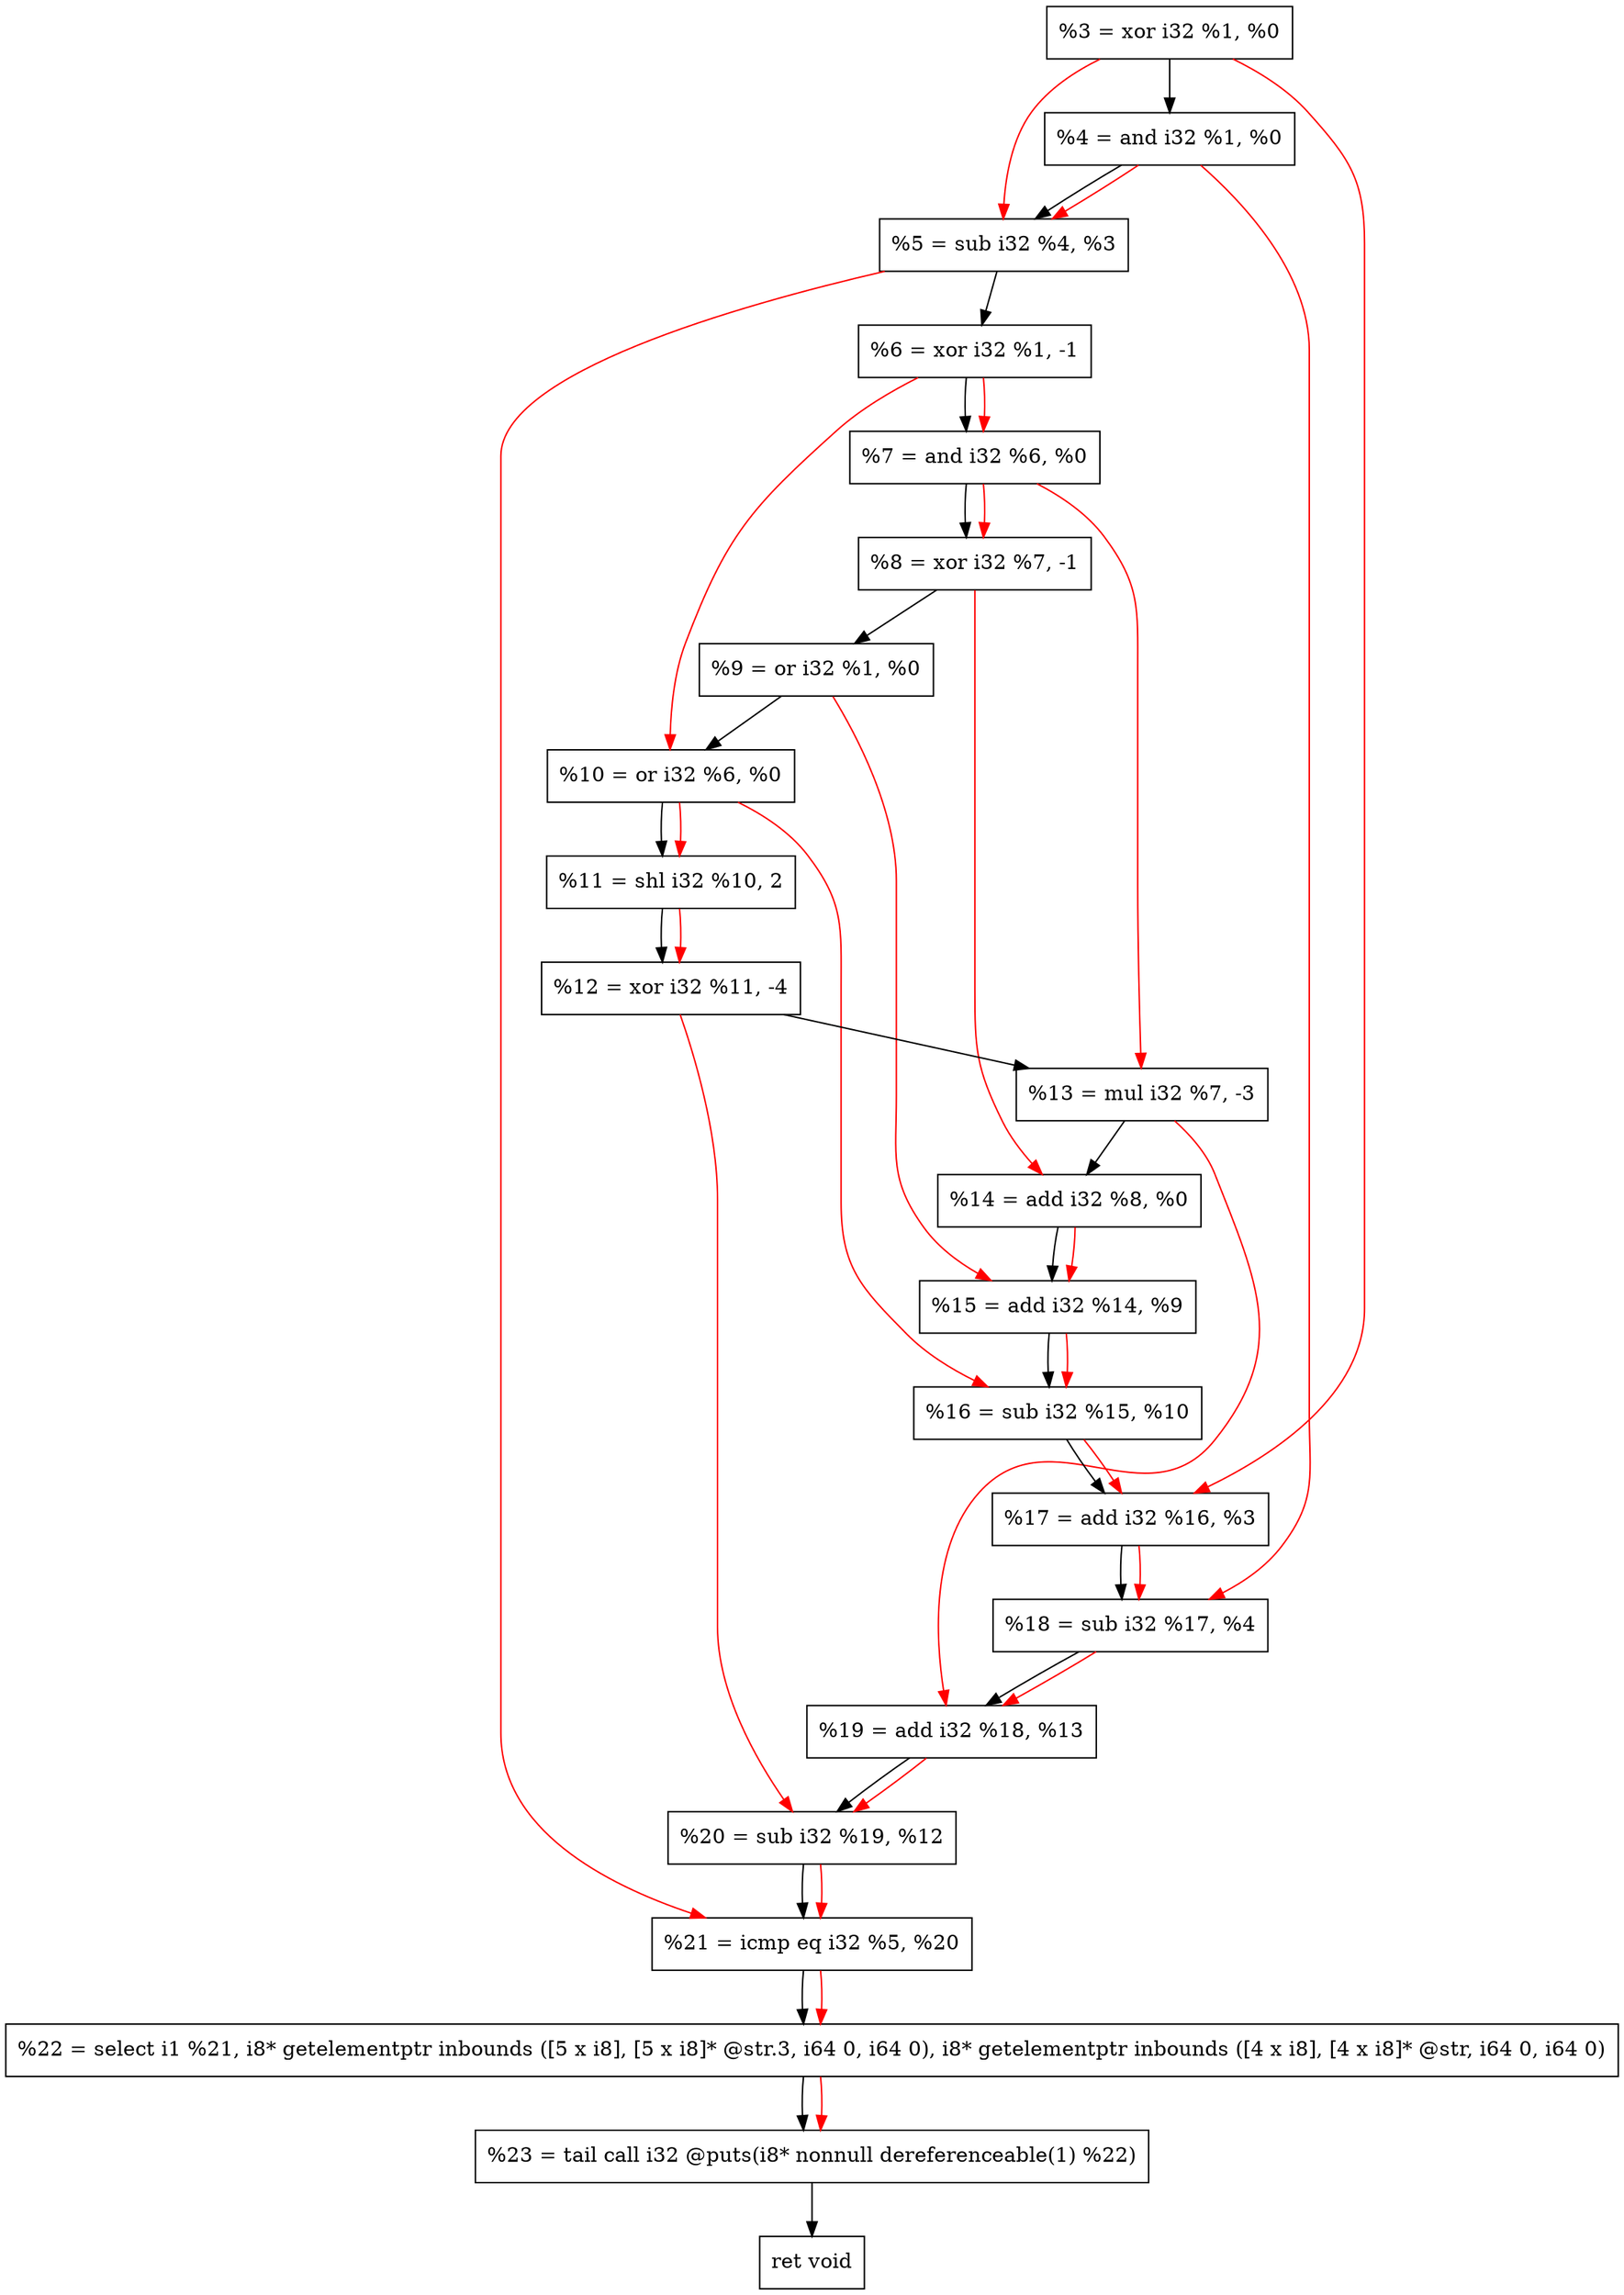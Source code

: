 digraph "DFG for'crackme' function" {
	Node0x59a450[shape=record, label="  %3 = xor i32 %1, %0"];
	Node0x59a4c0[shape=record, label="  %4 = and i32 %1, %0"];
	Node0x59a580[shape=record, label="  %5 = sub i32 %4, %3"];
	Node0x59ac00[shape=record, label="  %6 = xor i32 %1, -1"];
	Node0x59ac70[shape=record, label="  %7 = and i32 %6, %0"];
	Node0x59ace0[shape=record, label="  %8 = xor i32 %7, -1"];
	Node0x59ad50[shape=record, label="  %9 = or i32 %1, %0"];
	Node0x59adc0[shape=record, label="  %10 = or i32 %6, %0"];
	Node0x59ae60[shape=record, label="  %11 = shl i32 %10, 2"];
	Node0x59af00[shape=record, label="  %12 = xor i32 %11, -4"];
	Node0x59afa0[shape=record, label="  %13 = mul i32 %7, -3"];
	Node0x59b010[shape=record, label="  %14 = add i32 %8, %0"];
	Node0x59b080[shape=record, label="  %15 = add i32 %14, %9"];
	Node0x59b0f0[shape=record, label="  %16 = sub i32 %15, %10"];
	Node0x59b160[shape=record, label="  %17 = add i32 %16, %3"];
	Node0x59b1d0[shape=record, label="  %18 = sub i32 %17, %4"];
	Node0x59b240[shape=record, label="  %19 = add i32 %18, %13"];
	Node0x59b2b0[shape=record, label="  %20 = sub i32 %19, %12"];
	Node0x59b320[shape=record, label="  %21 = icmp eq i32 %5, %20"];
	Node0x53b268[shape=record, label="  %22 = select i1 %21, i8* getelementptr inbounds ([5 x i8], [5 x i8]* @str.3, i64 0, i64 0), i8* getelementptr inbounds ([4 x i8], [4 x i8]* @str, i64 0, i64 0)"];
	Node0x59b7c0[shape=record, label="  %23 = tail call i32 @puts(i8* nonnull dereferenceable(1) %22)"];
	Node0x59b810[shape=record, label="  ret void"];
	Node0x59a450 -> Node0x59a4c0;
	Node0x59a4c0 -> Node0x59a580;
	Node0x59a580 -> Node0x59ac00;
	Node0x59ac00 -> Node0x59ac70;
	Node0x59ac70 -> Node0x59ace0;
	Node0x59ace0 -> Node0x59ad50;
	Node0x59ad50 -> Node0x59adc0;
	Node0x59adc0 -> Node0x59ae60;
	Node0x59ae60 -> Node0x59af00;
	Node0x59af00 -> Node0x59afa0;
	Node0x59afa0 -> Node0x59b010;
	Node0x59b010 -> Node0x59b080;
	Node0x59b080 -> Node0x59b0f0;
	Node0x59b0f0 -> Node0x59b160;
	Node0x59b160 -> Node0x59b1d0;
	Node0x59b1d0 -> Node0x59b240;
	Node0x59b240 -> Node0x59b2b0;
	Node0x59b2b0 -> Node0x59b320;
	Node0x59b320 -> Node0x53b268;
	Node0x53b268 -> Node0x59b7c0;
	Node0x59b7c0 -> Node0x59b810;
edge [color=red]
	Node0x59a4c0 -> Node0x59a580;
	Node0x59a450 -> Node0x59a580;
	Node0x59ac00 -> Node0x59ac70;
	Node0x59ac70 -> Node0x59ace0;
	Node0x59ac00 -> Node0x59adc0;
	Node0x59adc0 -> Node0x59ae60;
	Node0x59ae60 -> Node0x59af00;
	Node0x59ac70 -> Node0x59afa0;
	Node0x59ace0 -> Node0x59b010;
	Node0x59b010 -> Node0x59b080;
	Node0x59ad50 -> Node0x59b080;
	Node0x59b080 -> Node0x59b0f0;
	Node0x59adc0 -> Node0x59b0f0;
	Node0x59b0f0 -> Node0x59b160;
	Node0x59a450 -> Node0x59b160;
	Node0x59b160 -> Node0x59b1d0;
	Node0x59a4c0 -> Node0x59b1d0;
	Node0x59b1d0 -> Node0x59b240;
	Node0x59afa0 -> Node0x59b240;
	Node0x59b240 -> Node0x59b2b0;
	Node0x59af00 -> Node0x59b2b0;
	Node0x59a580 -> Node0x59b320;
	Node0x59b2b0 -> Node0x59b320;
	Node0x59b320 -> Node0x53b268;
	Node0x53b268 -> Node0x59b7c0;
}
